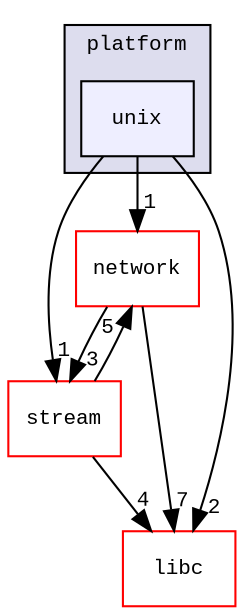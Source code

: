 digraph "src/tbox/platform/unix" {
  compound=true
  node [ fontsize="10", fontname="CourierNew"];
  edge [ labelfontsize="10", labelfontname="CourierNew"];
  subgraph clusterdir_3d9333e940592ee9d1dd6e9562262a64 {
    graph [ bgcolor="#ddddee", pencolor="black", label="platform" fontname="CourierNew", fontsize="10", URL="dir_3d9333e940592ee9d1dd6e9562262a64.html"]
  dir_4bfa09177efe37040617d42ade08a142 [shape=box, label="unix", style="filled", fillcolor="#eeeeff", pencolor="black", URL="dir_4bfa09177efe37040617d42ade08a142.html"];
  }
  dir_77896eeb272e278cd59cc65c4fde665c [shape=box label="network" fillcolor="white" style="filled" color="red" URL="dir_77896eeb272e278cd59cc65c4fde665c.html"];
  dir_097050573d8d31c571800575b2db96e7 [shape=box label="stream" fillcolor="white" style="filled" color="red" URL="dir_097050573d8d31c571800575b2db96e7.html"];
  dir_77f7a305e421ad7115258f9647362748 [shape=box label="libc" fillcolor="white" style="filled" color="red" URL="dir_77f7a305e421ad7115258f9647362748.html"];
  dir_4bfa09177efe37040617d42ade08a142->dir_77896eeb272e278cd59cc65c4fde665c [headlabel="1", labeldistance=1.5 headhref="dir_000049_000027.html"];
  dir_4bfa09177efe37040617d42ade08a142->dir_097050573d8d31c571800575b2db96e7 [headlabel="1", labeldistance=1.5 headhref="dir_000049_000055.html"];
  dir_4bfa09177efe37040617d42ade08a142->dir_77f7a305e421ad7115258f9647362748 [headlabel="2", labeldistance=1.5 headhref="dir_000049_000011.html"];
  dir_77896eeb272e278cd59cc65c4fde665c->dir_097050573d8d31c571800575b2db96e7 [headlabel="3", labeldistance=1.5 headhref="dir_000027_000055.html"];
  dir_77896eeb272e278cd59cc65c4fde665c->dir_77f7a305e421ad7115258f9647362748 [headlabel="7", labeldistance=1.5 headhref="dir_000027_000011.html"];
  dir_097050573d8d31c571800575b2db96e7->dir_77896eeb272e278cd59cc65c4fde665c [headlabel="5", labeldistance=1.5 headhref="dir_000055_000027.html"];
  dir_097050573d8d31c571800575b2db96e7->dir_77f7a305e421ad7115258f9647362748 [headlabel="4", labeldistance=1.5 headhref="dir_000055_000011.html"];
}
